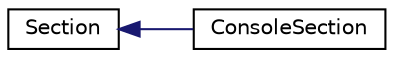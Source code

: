 digraph "Graphical Class Hierarchy"
{
  edge [fontname="Helvetica",fontsize="10",labelfontname="Helvetica",labelfontsize="10"];
  node [fontname="Helvetica",fontsize="10",shape=record];
  rankdir="LR";
  Node0 [label="Section",height=0.2,width=0.4,color="black", fillcolor="white", style="filled",URL="$classSection.html"];
  Node0 -> Node1 [dir="back",color="midnightblue",fontsize="10",style="solid",fontname="Helvetica"];
  Node1 [label="ConsoleSection",height=0.2,width=0.4,color="black", fillcolor="white", style="filled",URL="$classConsoleSection.html"];
}
